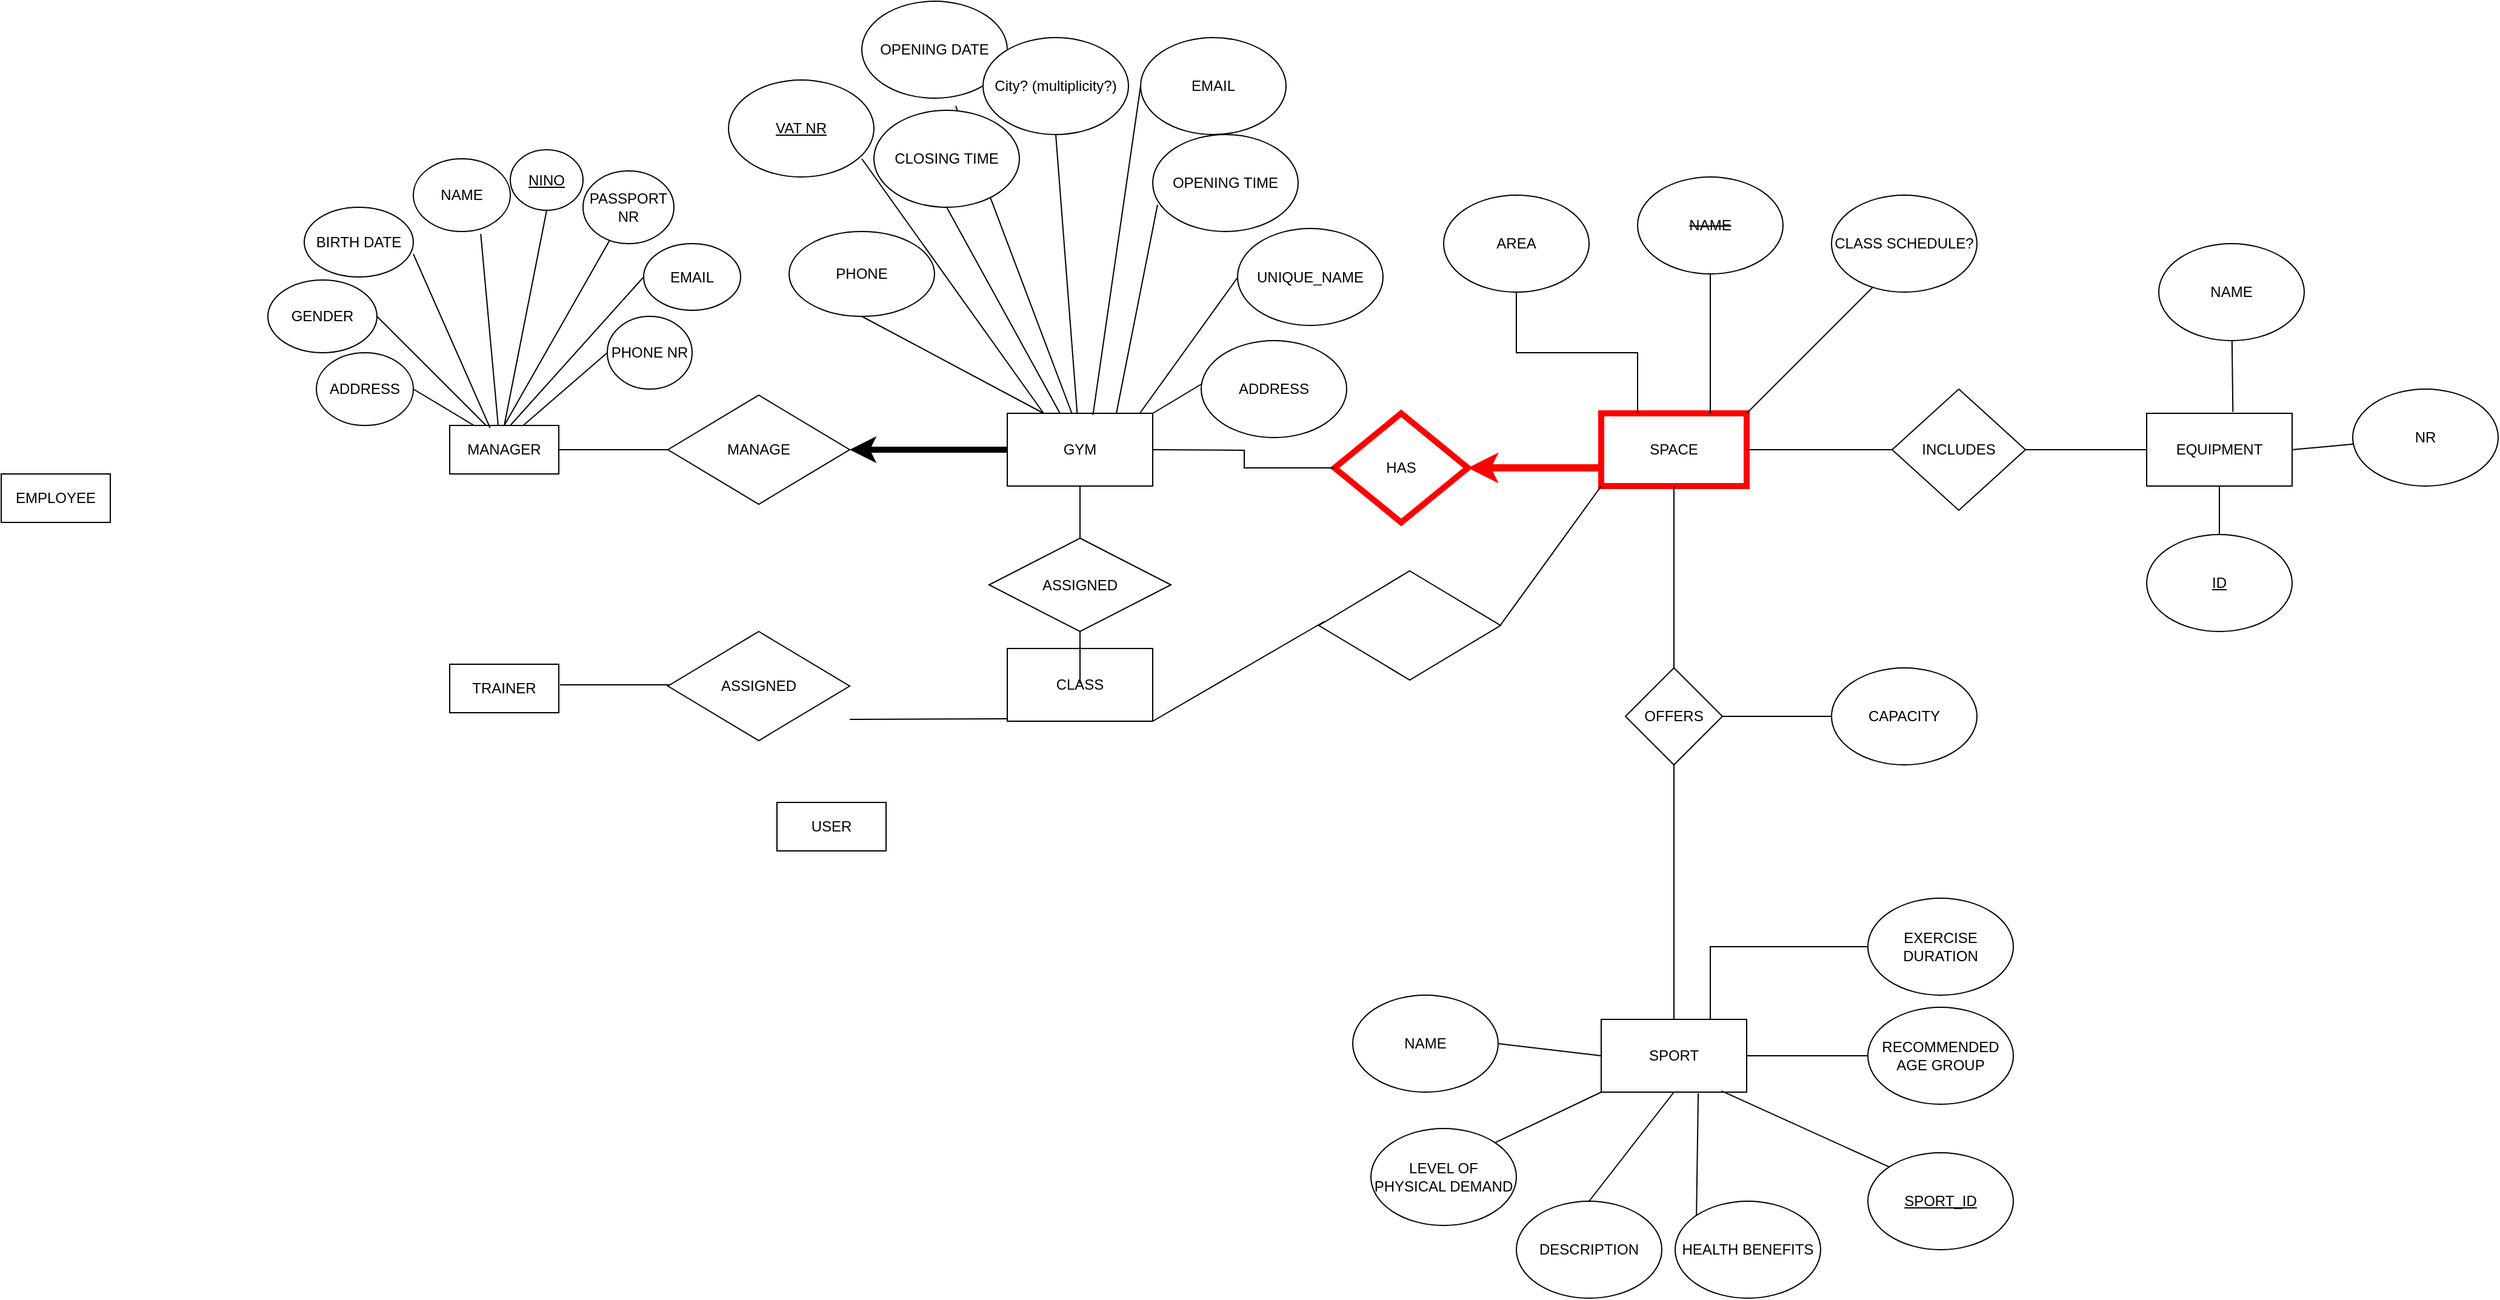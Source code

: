 <mxfile version="15.5.4" type="github">
  <diagram id="hdg2vdtkORWnQn_9mXNy" name="Page-1">
    <mxGraphModel dx="2390" dy="1871" grid="1" gridSize="10" guides="1" tooltips="1" connect="1" arrows="1" fold="1" page="1" pageScale="1" pageWidth="827" pageHeight="1169" math="0" shadow="0">
      <root>
        <mxCell id="0" />
        <mxCell id="1" parent="0" />
        <mxCell id="4TRkInArZm3En_-aM4AT-1" value="GYM" style="rounded=0;whiteSpace=wrap;html=1;hachureGap=4;pointerEvents=0;" parent="1" vertex="1">
          <mxGeometry x="570" y="190" width="120" height="60" as="geometry" />
        </mxCell>
        <mxCell id="4TRkInArZm3En_-aM4AT-2" value="MANAGE" style="rhombus;whiteSpace=wrap;html=1;hachureGap=4;pointerEvents=0;" parent="1" vertex="1">
          <mxGeometry x="290" y="175" width="150" height="90" as="geometry" />
        </mxCell>
        <mxCell id="4TRkInArZm3En_-aM4AT-4" value="" style="endArrow=none;html=1;sourcePerimeterSpacing=8;targetPerimeterSpacing=8;exitX=0;exitY=0.5;exitDx=0;exitDy=0;entryX=0.5;entryY=0;entryDx=0;entryDy=0;" parent="1" source="4TRkInArZm3En_-aM4AT-2" target="4TRkInArZm3En_-aM4AT-5" edge="1">
          <mxGeometry width="50" height="50" relative="1" as="geometry">
            <mxPoint x="370" y="220" as="sourcePoint" />
            <mxPoint x="260" y="220" as="targetPoint" />
          </mxGeometry>
        </mxCell>
        <mxCell id="4TRkInArZm3En_-aM4AT-5" value="MANAGER" style="rounded=0;whiteSpace=wrap;html=1;hachureGap=4;pointerEvents=0;direction=south;" parent="1" vertex="1">
          <mxGeometry x="110" y="200" width="90" height="40" as="geometry" />
        </mxCell>
        <mxCell id="4TRkInArZm3En_-aM4AT-6" value="&lt;u&gt;NINO&lt;/u&gt;" style="ellipse;whiteSpace=wrap;html=1;hachureGap=4;pointerEvents=0;" parent="1" vertex="1">
          <mxGeometry x="160" y="-27.5" width="60" height="50" as="geometry" />
        </mxCell>
        <mxCell id="4TRkInArZm3En_-aM4AT-10" value="PASSPORT NR" style="ellipse;whiteSpace=wrap;html=1;hachureGap=4;pointerEvents=0;" parent="1" vertex="1">
          <mxGeometry x="220" y="-10" width="75" height="60" as="geometry" />
        </mxCell>
        <mxCell id="4TRkInArZm3En_-aM4AT-11" value="EMAIL" style="ellipse;whiteSpace=wrap;html=1;hachureGap=4;pointerEvents=0;" parent="1" vertex="1">
          <mxGeometry x="270" y="50" width="80" height="55" as="geometry" />
        </mxCell>
        <mxCell id="4TRkInArZm3En_-aM4AT-13" value="NAME" style="ellipse;whiteSpace=wrap;html=1;hachureGap=4;pointerEvents=0;" parent="1" vertex="1">
          <mxGeometry x="80" y="-20" width="80" height="60" as="geometry" />
        </mxCell>
        <mxCell id="4TRkInArZm3En_-aM4AT-15" value="BIRTH DATE" style="ellipse;whiteSpace=wrap;html=1;hachureGap=4;pointerEvents=0;" parent="1" vertex="1">
          <mxGeometry x="-10" y="20" width="90" height="57.5" as="geometry" />
        </mxCell>
        <mxCell id="4TRkInArZm3En_-aM4AT-17" value="GENDER" style="ellipse;whiteSpace=wrap;html=1;hachureGap=4;pointerEvents=0;" parent="1" vertex="1">
          <mxGeometry x="-40" y="80" width="90" height="60" as="geometry" />
        </mxCell>
        <mxCell id="4TRkInArZm3En_-aM4AT-19" value="ADDRESS" style="ellipse;whiteSpace=wrap;html=1;hachureGap=4;pointerEvents=0;" parent="1" vertex="1">
          <mxGeometry y="140" width="80" height="60" as="geometry" />
        </mxCell>
        <mxCell id="4TRkInArZm3En_-aM4AT-23" value="PHONE NR" style="ellipse;whiteSpace=wrap;html=1;hachureGap=4;pointerEvents=0;" parent="1" vertex="1">
          <mxGeometry x="240" y="110" width="70" height="60" as="geometry" />
        </mxCell>
        <mxCell id="4TRkInArZm3En_-aM4AT-25" value="" style="endArrow=none;html=1;startSize=14;endSize=14;sourcePerimeterSpacing=8;targetPerimeterSpacing=8;exitX=1;exitY=0;exitDx=0;exitDy=0;entryX=0.5;entryY=0;entryDx=0;entryDy=0;" parent="1" source="4TRkInArZm3En_-aM4AT-1" target="4TRkInArZm3En_-aM4AT-26" edge="1">
          <mxGeometry width="50" height="50" relative="1" as="geometry">
            <mxPoint x="380" y="410" as="sourcePoint" />
            <mxPoint x="300" y="470" as="targetPoint" />
          </mxGeometry>
        </mxCell>
        <mxCell id="4TRkInArZm3En_-aM4AT-26" value="ADDRESS" style="ellipse;whiteSpace=wrap;html=1;hachureGap=4;pointerEvents=0;" parent="1" vertex="1">
          <mxGeometry x="730" y="130" width="120" height="80" as="geometry" />
        </mxCell>
        <mxCell id="4TRkInArZm3En_-aM4AT-29" value="&lt;u&gt;VAT NR&lt;/u&gt;" style="ellipse;whiteSpace=wrap;html=1;hachureGap=4;pointerEvents=0;" parent="1" vertex="1">
          <mxGeometry x="340" y="-85" width="120" height="80" as="geometry" />
        </mxCell>
        <mxCell id="4TRkInArZm3En_-aM4AT-30" value="UNIQUE_NAME" style="ellipse;whiteSpace=wrap;html=1;hachureGap=4;pointerEvents=0;" parent="1" vertex="1">
          <mxGeometry x="760" y="37.5" width="120" height="80" as="geometry" />
        </mxCell>
        <mxCell id="4TRkInArZm3En_-aM4AT-31" value="OPENING DATE" style="ellipse;whiteSpace=wrap;html=1;hachureGap=4;pointerEvents=0;" parent="1" vertex="1">
          <mxGeometry x="450" y="-150" width="120" height="80" as="geometry" />
        </mxCell>
        <mxCell id="4TRkInArZm3En_-aM4AT-32" value="PHONE" style="ellipse;whiteSpace=wrap;html=1;hachureGap=4;pointerEvents=0;" parent="1" vertex="1">
          <mxGeometry x="390" y="40" width="120" height="70" as="geometry" />
        </mxCell>
        <mxCell id="4TRkInArZm3En_-aM4AT-33" value="EMAIL" style="ellipse;whiteSpace=wrap;html=1;hachureGap=4;pointerEvents=0;" parent="1" vertex="1">
          <mxGeometry x="680" y="-120" width="120" height="80" as="geometry" />
        </mxCell>
        <mxCell id="4TRkInArZm3En_-aM4AT-34" value="OPENING TIME" style="ellipse;whiteSpace=wrap;html=1;hachureGap=4;pointerEvents=0;" parent="1" vertex="1">
          <mxGeometry x="690" y="-40" width="120" height="80" as="geometry" />
        </mxCell>
        <mxCell id="4TRkInArZm3En_-aM4AT-35" value="" style="endArrow=none;html=1;startSize=14;endSize=14;sourcePerimeterSpacing=8;targetPerimeterSpacing=8;exitX=0.25;exitY=0;exitDx=0;exitDy=0;" parent="1" source="4TRkInArZm3En_-aM4AT-1" edge="1">
          <mxGeometry width="50" height="50" relative="1" as="geometry">
            <mxPoint x="390" y="310" as="sourcePoint" />
            <mxPoint x="450" y="-20" as="targetPoint" />
          </mxGeometry>
        </mxCell>
        <mxCell id="4TRkInArZm3En_-aM4AT-36" value="" style="endArrow=none;html=1;startSize=14;endSize=14;sourcePerimeterSpacing=8;targetPerimeterSpacing=8;exitX=0.911;exitY=0;exitDx=0;exitDy=0;exitPerimeter=0;" parent="1" source="4TRkInArZm3En_-aM4AT-1" edge="1">
          <mxGeometry width="50" height="50" relative="1" as="geometry">
            <mxPoint x="390" y="310" as="sourcePoint" />
            <mxPoint x="760" y="78" as="targetPoint" />
          </mxGeometry>
        </mxCell>
        <mxCell id="4TRkInArZm3En_-aM4AT-37" value="" style="endArrow=none;html=1;startSize=14;endSize=14;sourcePerimeterSpacing=8;targetPerimeterSpacing=8;entryX=0.033;entryY=0.725;entryDx=0;entryDy=0;entryPerimeter=0;" parent="1" target="4TRkInArZm3En_-aM4AT-34" edge="1">
          <mxGeometry width="50" height="50" relative="1" as="geometry">
            <mxPoint x="660" y="190" as="sourcePoint" />
            <mxPoint x="710" y="70" as="targetPoint" />
          </mxGeometry>
        </mxCell>
        <mxCell id="4TRkInArZm3En_-aM4AT-38" value="" style="endArrow=none;html=1;startSize=14;endSize=14;sourcePerimeterSpacing=8;targetPerimeterSpacing=8;exitX=0.444;exitY=0;exitDx=0;exitDy=0;exitPerimeter=0;" parent="1" source="4TRkInArZm3En_-aM4AT-1" target="4TRkInArZm3En_-aM4AT-31" edge="1">
          <mxGeometry width="50" height="50" relative="1" as="geometry">
            <mxPoint x="390" y="310" as="sourcePoint" />
            <mxPoint x="550" y="-70" as="targetPoint" />
          </mxGeometry>
        </mxCell>
        <mxCell id="4TRkInArZm3En_-aM4AT-39" value="" style="endArrow=none;html=1;startSize=14;endSize=14;sourcePerimeterSpacing=8;targetPerimeterSpacing=8;exitX=0.25;exitY=0;exitDx=0;exitDy=0;entryX=0.5;entryY=1;entryDx=0;entryDy=0;" parent="1" source="4TRkInArZm3En_-aM4AT-1" target="4TRkInArZm3En_-aM4AT-32" edge="1">
          <mxGeometry width="50" height="50" relative="1" as="geometry">
            <mxPoint x="390" y="310" as="sourcePoint" />
            <mxPoint x="440" y="260" as="targetPoint" />
          </mxGeometry>
        </mxCell>
        <mxCell id="4TRkInArZm3En_-aM4AT-41" value="" style="endArrow=none;html=1;startSize=14;endSize=14;sourcePerimeterSpacing=8;targetPerimeterSpacing=8;entryX=0;entryY=0.5;entryDx=0;entryDy=0;exitX=0.589;exitY=0.022;exitDx=0;exitDy=0;exitPerimeter=0;" parent="1" source="4TRkInArZm3En_-aM4AT-1" target="4TRkInArZm3En_-aM4AT-33" edge="1">
          <mxGeometry width="50" height="50" relative="1" as="geometry">
            <mxPoint x="390" y="310" as="sourcePoint" />
            <mxPoint x="440" y="260" as="targetPoint" />
          </mxGeometry>
        </mxCell>
        <mxCell id="4TRkInArZm3En_-aM4AT-42" value="SPORT" style="rounded=0;whiteSpace=wrap;html=1;hachureGap=4;pointerEvents=0;" parent="1" vertex="1">
          <mxGeometry x="1060" y="690" width="120" height="60" as="geometry" />
        </mxCell>
        <mxCell id="4TRkInArZm3En_-aM4AT-43" value="NAME" style="ellipse;whiteSpace=wrap;html=1;hachureGap=4;pointerEvents=0;" parent="1" vertex="1">
          <mxGeometry x="855" y="670" width="120" height="80" as="geometry" />
        </mxCell>
        <mxCell id="4TRkInArZm3En_-aM4AT-44" value="DESCRIPTION" style="ellipse;whiteSpace=wrap;html=1;hachureGap=4;pointerEvents=0;" parent="1" vertex="1">
          <mxGeometry x="990" y="840" width="120" height="80" as="geometry" />
        </mxCell>
        <mxCell id="4TRkInArZm3En_-aM4AT-45" value="HEALTH BENEFITS" style="ellipse;whiteSpace=wrap;html=1;hachureGap=4;pointerEvents=0;" parent="1" vertex="1">
          <mxGeometry x="1121" y="840" width="120" height="80" as="geometry" />
        </mxCell>
        <mxCell id="4TRkInArZm3En_-aM4AT-46" value="RECOMMENDED AGE GROUP" style="ellipse;whiteSpace=wrap;html=1;hachureGap=4;pointerEvents=0;" parent="1" vertex="1">
          <mxGeometry x="1280" y="680" width="120" height="80" as="geometry" />
        </mxCell>
        <mxCell id="4TRkInArZm3En_-aM4AT-47" value="EXERCISE DURATION" style="ellipse;whiteSpace=wrap;html=1;hachureGap=4;pointerEvents=0;" parent="1" vertex="1">
          <mxGeometry x="1280" y="590" width="120" height="80" as="geometry" />
        </mxCell>
        <mxCell id="4TRkInArZm3En_-aM4AT-48" value="LEVEL OF PHYSICAL DEMAND" style="ellipse;whiteSpace=wrap;html=1;hachureGap=4;pointerEvents=0;" parent="1" vertex="1">
          <mxGeometry x="870" y="780" width="120" height="80" as="geometry" />
        </mxCell>
        <mxCell id="4TRkInArZm3En_-aM4AT-50" value="" style="endArrow=none;html=1;startSize=14;endSize=14;sourcePerimeterSpacing=8;targetPerimeterSpacing=8;exitX=1;exitY=0.5;exitDx=0;exitDy=0;entryX=0;entryY=0.5;entryDx=0;entryDy=0;" parent="1" source="4TRkInArZm3En_-aM4AT-43" target="4TRkInArZm3En_-aM4AT-42" edge="1">
          <mxGeometry width="50" height="50" relative="1" as="geometry">
            <mxPoint x="390" y="690" as="sourcePoint" />
            <mxPoint x="440" y="640" as="targetPoint" />
          </mxGeometry>
        </mxCell>
        <mxCell id="4TRkInArZm3En_-aM4AT-51" value="" style="endArrow=none;html=1;startSize=14;endSize=14;sourcePerimeterSpacing=8;targetPerimeterSpacing=8;exitX=1;exitY=0;exitDx=0;exitDy=0;entryX=0;entryY=1;entryDx=0;entryDy=0;" parent="1" source="4TRkInArZm3En_-aM4AT-48" target="4TRkInArZm3En_-aM4AT-42" edge="1">
          <mxGeometry width="50" height="50" relative="1" as="geometry">
            <mxPoint x="390" y="690" as="sourcePoint" />
            <mxPoint x="440" y="640" as="targetPoint" />
          </mxGeometry>
        </mxCell>
        <mxCell id="4TRkInArZm3En_-aM4AT-52" value="" style="endArrow=none;html=1;startSize=14;endSize=14;sourcePerimeterSpacing=8;targetPerimeterSpacing=8;exitX=0.5;exitY=0;exitDx=0;exitDy=0;entryX=0.5;entryY=1;entryDx=0;entryDy=0;" parent="1" source="4TRkInArZm3En_-aM4AT-44" target="4TRkInArZm3En_-aM4AT-42" edge="1">
          <mxGeometry width="50" height="50" relative="1" as="geometry">
            <mxPoint x="400" y="890" as="sourcePoint" />
            <mxPoint x="450" y="840" as="targetPoint" />
          </mxGeometry>
        </mxCell>
        <mxCell id="4TRkInArZm3En_-aM4AT-53" value="" style="endArrow=none;html=1;startSize=14;endSize=14;sourcePerimeterSpacing=8;targetPerimeterSpacing=8;entryX=0;entryY=0;entryDx=0;entryDy=0;exitX=0.667;exitY=1.017;exitDx=0;exitDy=0;exitPerimeter=0;" parent="1" source="4TRkInArZm3En_-aM4AT-42" target="4TRkInArZm3En_-aM4AT-45" edge="1">
          <mxGeometry width="50" height="50" relative="1" as="geometry">
            <mxPoint x="430" y="720" as="sourcePoint" />
            <mxPoint x="440" y="640" as="targetPoint" />
          </mxGeometry>
        </mxCell>
        <mxCell id="4TRkInArZm3En_-aM4AT-54" value="" style="endArrow=none;html=1;startSize=14;endSize=14;sourcePerimeterSpacing=8;targetPerimeterSpacing=8;entryX=1;entryY=0.5;entryDx=0;entryDy=0;exitX=0;exitY=0.5;exitDx=0;exitDy=0;" parent="1" source="4TRkInArZm3En_-aM4AT-46" target="4TRkInArZm3En_-aM4AT-42" edge="1">
          <mxGeometry width="50" height="50" relative="1" as="geometry">
            <mxPoint x="390" y="690" as="sourcePoint" />
            <mxPoint x="440" y="640" as="targetPoint" />
          </mxGeometry>
        </mxCell>
        <mxCell id="TNOlmFblQoI8VBXt5ZoZ-1" value="City? (multiplicity?)" style="ellipse;whiteSpace=wrap;html=1;" parent="1" vertex="1">
          <mxGeometry x="550" y="-120" width="120" height="80" as="geometry" />
        </mxCell>
        <mxCell id="TNOlmFblQoI8VBXt5ZoZ-2" value="" style="endArrow=none;html=1;entryX=0.5;entryY=1;entryDx=0;entryDy=0;" parent="1" source="4TRkInArZm3En_-aM4AT-1" target="TNOlmFblQoI8VBXt5ZoZ-1" edge="1">
          <mxGeometry width="50" height="50" relative="1" as="geometry">
            <mxPoint x="630" y="180" as="sourcePoint" />
            <mxPoint x="840" y="290" as="targetPoint" />
          </mxGeometry>
        </mxCell>
        <mxCell id="TNOlmFblQoI8VBXt5ZoZ-3" value="CLOSING TIME" style="ellipse;whiteSpace=wrap;html=1;" parent="1" vertex="1">
          <mxGeometry x="460" y="-60" width="120" height="80" as="geometry" />
        </mxCell>
        <mxCell id="TNOlmFblQoI8VBXt5ZoZ-4" value="" style="endArrow=none;html=1;exitX=0.5;exitY=1;exitDx=0;exitDy=0;" parent="1" source="TNOlmFblQoI8VBXt5ZoZ-3" target="4TRkInArZm3En_-aM4AT-1" edge="1">
          <mxGeometry width="50" height="50" relative="1" as="geometry">
            <mxPoint x="710" y="340" as="sourcePoint" />
            <mxPoint x="760" y="290" as="targetPoint" />
          </mxGeometry>
        </mxCell>
        <mxCell id="TNOlmFblQoI8VBXt5ZoZ-7" value="SPACE" style="rounded=0;whiteSpace=wrap;html=1;strokeWidth=5;strokeColor=#FF0000;" parent="1" vertex="1">
          <mxGeometry x="1060" y="190" width="120" height="60" as="geometry" />
        </mxCell>
        <mxCell id="TNOlmFblQoI8VBXt5ZoZ-8" value="&lt;strike&gt;NAME&lt;/strike&gt;" style="ellipse;whiteSpace=wrap;html=1;" parent="1" vertex="1">
          <mxGeometry x="1090" y="-5" width="120" height="80" as="geometry" />
        </mxCell>
        <mxCell id="TNOlmFblQoI8VBXt5ZoZ-10" value="" style="endArrow=none;html=1;exitX=0.75;exitY=0;exitDx=0;exitDy=0;" parent="1" source="TNOlmFblQoI8VBXt5ZoZ-7" target="TNOlmFblQoI8VBXt5ZoZ-8" edge="1">
          <mxGeometry width="50" height="50" relative="1" as="geometry">
            <mxPoint x="1130" y="490" as="sourcePoint" />
            <mxPoint x="1180" y="440" as="targetPoint" />
          </mxGeometry>
        </mxCell>
        <mxCell id="TNOlmFblQoI8VBXt5ZoZ-13" value="HAS" style="rhombus;whiteSpace=wrap;html=1;strokeWidth=5;strokeColor=#FF0000;" parent="1" vertex="1">
          <mxGeometry x="840" y="190" width="110" height="90" as="geometry" />
        </mxCell>
        <mxCell id="TNOlmFblQoI8VBXt5ZoZ-29" value="" style="endArrow=none;html=1;fillColor=#000000;exitX=0.5;exitY=0;exitDx=0;exitDy=0;entryX=0.5;entryY=1;entryDx=0;entryDy=0;" parent="1" source="TNOlmFblQoI8VBXt5ZoZ-30" target="TNOlmFblQoI8VBXt5ZoZ-7" edge="1">
          <mxGeometry width="50" height="50" relative="1" as="geometry">
            <mxPoint x="1070" y="590" as="sourcePoint" />
            <mxPoint x="1060" y="320" as="targetPoint" />
          </mxGeometry>
        </mxCell>
        <mxCell id="TNOlmFblQoI8VBXt5ZoZ-30" value="OFFERS" style="rhombus;whiteSpace=wrap;html=1;" parent="1" vertex="1">
          <mxGeometry x="1080" y="400" width="80" height="80" as="geometry" />
        </mxCell>
        <mxCell id="TNOlmFblQoI8VBXt5ZoZ-31" value="CAPACITY" style="ellipse;whiteSpace=wrap;html=1;" parent="1" vertex="1">
          <mxGeometry x="1250" y="400" width="120" height="80" as="geometry" />
        </mxCell>
        <mxCell id="TNOlmFblQoI8VBXt5ZoZ-32" value="" style="endArrow=none;html=1;fillColor=#000000;exitX=1;exitY=0.5;exitDx=0;exitDy=0;entryX=0;entryY=0.5;entryDx=0;entryDy=0;" parent="1" source="TNOlmFblQoI8VBXt5ZoZ-30" target="TNOlmFblQoI8VBXt5ZoZ-31" edge="1">
          <mxGeometry width="50" height="50" relative="1" as="geometry">
            <mxPoint x="770" y="560" as="sourcePoint" />
            <mxPoint x="820" y="510" as="targetPoint" />
          </mxGeometry>
        </mxCell>
        <mxCell id="TNOlmFblQoI8VBXt5ZoZ-34" value="" style="endArrow=none;html=1;fillColor=#000000;entryX=0.5;entryY=0;entryDx=0;entryDy=0;exitX=0.5;exitY=1;exitDx=0;exitDy=0;" parent="1" source="TNOlmFblQoI8VBXt5ZoZ-30" target="4TRkInArZm3En_-aM4AT-42" edge="1">
          <mxGeometry width="50" height="50" relative="1" as="geometry">
            <mxPoint x="1380" y="260" as="sourcePoint" />
            <mxPoint x="820" y="510" as="targetPoint" />
          </mxGeometry>
        </mxCell>
        <mxCell id="TNOlmFblQoI8VBXt5ZoZ-56" value="EQUIPMENT" style="rounded=0;whiteSpace=wrap;html=1;" parent="1" vertex="1">
          <mxGeometry x="1510" y="190" width="120" height="60" as="geometry" />
        </mxCell>
        <mxCell id="TNOlmFblQoI8VBXt5ZoZ-57" value="INCLUDES" style="rhombus;whiteSpace=wrap;html=1;" parent="1" vertex="1">
          <mxGeometry x="1300" y="170" width="110" height="100" as="geometry" />
        </mxCell>
        <mxCell id="TNOlmFblQoI8VBXt5ZoZ-58" value="" style="endArrow=none;html=1;fillColor=#000000;entryX=1;entryY=0.5;entryDx=0;entryDy=0;exitX=0;exitY=0.5;exitDx=0;exitDy=0;" parent="1" source="TNOlmFblQoI8VBXt5ZoZ-57" target="TNOlmFblQoI8VBXt5ZoZ-7" edge="1">
          <mxGeometry width="50" height="50" relative="1" as="geometry">
            <mxPoint x="840" y="510" as="sourcePoint" />
            <mxPoint x="890" y="460" as="targetPoint" />
          </mxGeometry>
        </mxCell>
        <mxCell id="TNOlmFblQoI8VBXt5ZoZ-59" value="" style="endArrow=none;html=1;fillColor=#000000;exitX=1;exitY=0.5;exitDx=0;exitDy=0;entryX=0;entryY=0.5;entryDx=0;entryDy=0;" parent="1" source="TNOlmFblQoI8VBXt5ZoZ-57" target="TNOlmFblQoI8VBXt5ZoZ-56" edge="1">
          <mxGeometry width="50" height="50" relative="1" as="geometry">
            <mxPoint x="840" y="510" as="sourcePoint" />
            <mxPoint x="890" y="460" as="targetPoint" />
          </mxGeometry>
        </mxCell>
        <mxCell id="TNOlmFblQoI8VBXt5ZoZ-60" value="NAME" style="ellipse;whiteSpace=wrap;html=1;" parent="1" vertex="1">
          <mxGeometry x="1520" y="50" width="120" height="80" as="geometry" />
        </mxCell>
        <mxCell id="TNOlmFblQoI8VBXt5ZoZ-61" value="NR" style="ellipse;whiteSpace=wrap;html=1;" parent="1" vertex="1">
          <mxGeometry x="1680" y="170" width="120" height="80" as="geometry" />
        </mxCell>
        <mxCell id="TNOlmFblQoI8VBXt5ZoZ-64" value="" style="endArrow=none;html=1;fillColor=#000000;exitX=0.593;exitY=-0.019;exitDx=0;exitDy=0;exitPerimeter=0;" parent="1" source="TNOlmFblQoI8VBXt5ZoZ-56" target="TNOlmFblQoI8VBXt5ZoZ-60" edge="1">
          <mxGeometry width="50" height="50" relative="1" as="geometry">
            <mxPoint x="930" y="510" as="sourcePoint" />
            <mxPoint x="980" y="460" as="targetPoint" />
          </mxGeometry>
        </mxCell>
        <mxCell id="TNOlmFblQoI8VBXt5ZoZ-65" value="" style="endArrow=none;html=1;fillColor=#000000;exitX=1;exitY=0.5;exitDx=0;exitDy=0;" parent="1" source="TNOlmFblQoI8VBXt5ZoZ-56" target="TNOlmFblQoI8VBXt5ZoZ-61" edge="1">
          <mxGeometry width="50" height="50" relative="1" as="geometry">
            <mxPoint x="930" y="510" as="sourcePoint" />
            <mxPoint x="980" y="460" as="targetPoint" />
          </mxGeometry>
        </mxCell>
        <mxCell id="zpkmHXnzWcy7r22Rmnru-4" value="" style="endArrow=none;html=1;rounded=0;edgeStyle=orthogonalEdgeStyle;entryX=0;entryY=0.5;entryDx=0;entryDy=0;" parent="1" target="TNOlmFblQoI8VBXt5ZoZ-13" edge="1">
          <mxGeometry relative="1" as="geometry">
            <mxPoint x="690" y="220" as="sourcePoint" />
            <mxPoint x="710" y="290" as="targetPoint" />
          </mxGeometry>
        </mxCell>
        <mxCell id="zpkmHXnzWcy7r22Rmnru-5" value="AREA" style="ellipse;whiteSpace=wrap;html=1;" parent="1" vertex="1">
          <mxGeometry x="930" y="10" width="120" height="80" as="geometry" />
        </mxCell>
        <mxCell id="zpkmHXnzWcy7r22Rmnru-7" value="" style="endArrow=none;html=1;rounded=0;edgeStyle=orthogonalEdgeStyle;exitX=0.5;exitY=1;exitDx=0;exitDy=0;entryX=0.25;entryY=0;entryDx=0;entryDy=0;" parent="1" source="zpkmHXnzWcy7r22Rmnru-5" target="TNOlmFblQoI8VBXt5ZoZ-7" edge="1">
          <mxGeometry relative="1" as="geometry">
            <mxPoint x="1240" y="190" as="sourcePoint" />
            <mxPoint x="1400" y="190" as="targetPoint" />
          </mxGeometry>
        </mxCell>
        <mxCell id="zpkmHXnzWcy7r22Rmnru-8" value="&lt;u&gt;ID&lt;/u&gt;" style="ellipse;whiteSpace=wrap;html=1;" parent="1" vertex="1">
          <mxGeometry x="1510" y="290" width="120" height="80" as="geometry" />
        </mxCell>
        <mxCell id="zpkmHXnzWcy7r22Rmnru-9" value="" style="endArrow=none;html=1;rounded=0;edgeStyle=orthogonalEdgeStyle;exitX=0.5;exitY=1;exitDx=0;exitDy=0;" parent="1" source="TNOlmFblQoI8VBXt5ZoZ-56" target="zpkmHXnzWcy7r22Rmnru-8" edge="1">
          <mxGeometry relative="1" as="geometry">
            <mxPoint x="1240" y="290" as="sourcePoint" />
            <mxPoint x="1400" y="290" as="targetPoint" />
          </mxGeometry>
        </mxCell>
        <mxCell id="zpkmHXnzWcy7r22Rmnru-12" value="" style="endArrow=none;html=1;rounded=0;edgeStyle=orthogonalEdgeStyle;exitX=0.75;exitY=0;exitDx=0;exitDy=0;entryX=0;entryY=0.5;entryDx=0;entryDy=0;" parent="1" source="4TRkInArZm3En_-aM4AT-42" target="4TRkInArZm3En_-aM4AT-47" edge="1">
          <mxGeometry relative="1" as="geometry">
            <mxPoint x="830" y="490" as="sourcePoint" />
            <mxPoint x="990" y="490" as="targetPoint" />
          </mxGeometry>
        </mxCell>
        <mxCell id="eBdyAH_MPgxRvwM_sHwe-2" value="" style="edgeStyle=segmentEdgeStyle;endArrow=classic;html=1;rounded=0;entryX=1;entryY=0.5;entryDx=0;entryDy=0;exitX=0;exitY=0.75;exitDx=0;exitDy=0;strokeColor=#FF0000;strokeWidth=6;" parent="1" source="TNOlmFblQoI8VBXt5ZoZ-7" target="TNOlmFblQoI8VBXt5ZoZ-13" edge="1">
          <mxGeometry width="50" height="50" relative="1" as="geometry">
            <mxPoint x="890" y="430" as="sourcePoint" />
            <mxPoint x="940" y="380" as="targetPoint" />
          </mxGeometry>
        </mxCell>
        <mxCell id="eBdyAH_MPgxRvwM_sHwe-4" value="" style="edgeStyle=segmentEdgeStyle;endArrow=classic;html=1;rounded=0;entryX=1;entryY=0.5;entryDx=0;entryDy=0;exitX=0;exitY=0.5;exitDx=0;exitDy=0;strokeColor=#000000;strokeWidth=5;" parent="1" source="4TRkInArZm3En_-aM4AT-1" target="4TRkInArZm3En_-aM4AT-2" edge="1">
          <mxGeometry width="50" height="50" relative="1" as="geometry">
            <mxPoint x="550" y="219.41" as="sourcePoint" />
            <mxPoint x="440" y="219.41" as="targetPoint" />
          </mxGeometry>
        </mxCell>
        <mxCell id="eBdyAH_MPgxRvwM_sHwe-5" value="&lt;u&gt;SPORT_ID&lt;/u&gt;" style="ellipse;whiteSpace=wrap;html=1;hachureGap=4;pointerEvents=0;" parent="1" vertex="1">
          <mxGeometry x="1280" y="800" width="120" height="80" as="geometry" />
        </mxCell>
        <mxCell id="eBdyAH_MPgxRvwM_sHwe-6" value="" style="endArrow=none;html=1;startSize=14;endSize=14;sourcePerimeterSpacing=8;targetPerimeterSpacing=8;entryX=0;entryY=0;entryDx=0;entryDy=0;exitX=0.828;exitY=0.985;exitDx=0;exitDy=0;exitPerimeter=0;" parent="1" source="4TRkInArZm3En_-aM4AT-42" target="eBdyAH_MPgxRvwM_sHwe-5" edge="1">
          <mxGeometry width="50" height="50" relative="1" as="geometry">
            <mxPoint x="1150.04" y="761.02" as="sourcePoint" />
            <mxPoint x="1148.574" y="861.716" as="targetPoint" />
          </mxGeometry>
        </mxCell>
        <mxCell id="eBdyAH_MPgxRvwM_sHwe-7" value="" style="endArrow=none;html=1;exitX=1;exitY=0;exitDx=0;exitDy=0;" parent="1" source="TNOlmFblQoI8VBXt5ZoZ-7" edge="1">
          <mxGeometry width="50" height="50" relative="1" as="geometry">
            <mxPoint x="1160" y="200" as="sourcePoint" />
            <mxPoint x="1290" y="80" as="targetPoint" />
          </mxGeometry>
        </mxCell>
        <mxCell id="eBdyAH_MPgxRvwM_sHwe-8" value="CLASS SCHEDULE?" style="ellipse;whiteSpace=wrap;html=1;" parent="1" vertex="1">
          <mxGeometry x="1250" y="10" width="120" height="80" as="geometry" />
        </mxCell>
        <mxCell id="tNda1Z0GmUHyKusS0e5Z-8" value="" style="endArrow=none;html=1;rounded=0;exitX=0;exitY=0.5;exitDx=0;exitDy=0;entryX=0.5;entryY=1;entryDx=0;entryDy=0;" edge="1" parent="1" source="4TRkInArZm3En_-aM4AT-5" target="4TRkInArZm3En_-aM4AT-6">
          <mxGeometry width="50" height="50" relative="1" as="geometry">
            <mxPoint x="120" y="70" as="sourcePoint" />
            <mxPoint x="170" y="20" as="targetPoint" />
          </mxGeometry>
        </mxCell>
        <mxCell id="tNda1Z0GmUHyKusS0e5Z-9" value="" style="endArrow=none;html=1;rounded=0;exitX=0;exitY=0.5;exitDx=0;exitDy=0;" edge="1" parent="1" source="4TRkInArZm3En_-aM4AT-5" target="4TRkInArZm3En_-aM4AT-10">
          <mxGeometry width="50" height="50" relative="1" as="geometry">
            <mxPoint x="165" y="210" as="sourcePoint" />
            <mxPoint x="200" y="32.5" as="targetPoint" />
          </mxGeometry>
        </mxCell>
        <mxCell id="tNda1Z0GmUHyKusS0e5Z-10" value="" style="endArrow=none;html=1;rounded=0;entryX=0;entryY=0.5;entryDx=0;entryDy=0;" edge="1" parent="1" target="4TRkInArZm3En_-aM4AT-11">
          <mxGeometry width="50" height="50" relative="1" as="geometry">
            <mxPoint x="160" y="200" as="sourcePoint" />
            <mxPoint x="252.017" y="57.323" as="targetPoint" />
          </mxGeometry>
        </mxCell>
        <mxCell id="tNda1Z0GmUHyKusS0e5Z-11" value="" style="endArrow=none;html=1;rounded=0;entryX=0;entryY=0.5;entryDx=0;entryDy=0;exitX=-0.008;exitY=0.321;exitDx=0;exitDy=0;exitPerimeter=0;" edge="1" parent="1" source="4TRkInArZm3En_-aM4AT-5" target="4TRkInArZm3En_-aM4AT-23">
          <mxGeometry width="50" height="50" relative="1" as="geometry">
            <mxPoint x="170" y="210" as="sourcePoint" />
            <mxPoint x="280" y="87.5" as="targetPoint" />
          </mxGeometry>
        </mxCell>
        <mxCell id="tNda1Z0GmUHyKusS0e5Z-12" value="" style="endArrow=none;html=1;rounded=0;entryX=0.695;entryY=1.032;entryDx=0;entryDy=0;entryPerimeter=0;" edge="1" parent="1" target="4TRkInArZm3En_-aM4AT-13">
          <mxGeometry width="50" height="50" relative="1" as="geometry">
            <mxPoint x="150" y="200" as="sourcePoint" />
            <mxPoint x="200" y="32.5" as="targetPoint" />
          </mxGeometry>
        </mxCell>
        <mxCell id="tNda1Z0GmUHyKusS0e5Z-13" value="" style="endArrow=none;html=1;rounded=0;entryX=1;entryY=0.671;entryDx=0;entryDy=0;entryPerimeter=0;exitX=0.048;exitY=0.63;exitDx=0;exitDy=0;exitPerimeter=0;" edge="1" parent="1" source="4TRkInArZm3En_-aM4AT-5" target="4TRkInArZm3En_-aM4AT-15">
          <mxGeometry width="50" height="50" relative="1" as="geometry">
            <mxPoint x="94.4" y="198.08" as="sourcePoint" />
            <mxPoint x="80.0" y="40.0" as="targetPoint" />
          </mxGeometry>
        </mxCell>
        <mxCell id="tNda1Z0GmUHyKusS0e5Z-14" value="" style="endArrow=none;html=1;rounded=0;entryX=1;entryY=0.5;entryDx=0;entryDy=0;" edge="1" parent="1" target="4TRkInArZm3En_-aM4AT-17">
          <mxGeometry width="50" height="50" relative="1" as="geometry">
            <mxPoint x="140" y="200" as="sourcePoint" />
            <mxPoint x="90" y="68.582" as="targetPoint" />
          </mxGeometry>
        </mxCell>
        <mxCell id="tNda1Z0GmUHyKusS0e5Z-15" value="" style="endArrow=none;html=1;rounded=0;entryX=1;entryY=0.5;entryDx=0;entryDy=0;" edge="1" parent="1" target="4TRkInArZm3En_-aM4AT-19">
          <mxGeometry width="50" height="50" relative="1" as="geometry">
            <mxPoint x="130" y="200" as="sourcePoint" />
            <mxPoint x="60" y="120" as="targetPoint" />
          </mxGeometry>
        </mxCell>
        <mxCell id="tNda1Z0GmUHyKusS0e5Z-16" value="EMPLOYEE" style="rounded=0;whiteSpace=wrap;html=1;hachureGap=4;pointerEvents=0;direction=south;" vertex="1" parent="1">
          <mxGeometry x="-260" y="240" width="90" height="40" as="geometry" />
        </mxCell>
        <mxCell id="tNda1Z0GmUHyKusS0e5Z-17" value="TRAINER" style="rounded=0;whiteSpace=wrap;html=1;hachureGap=4;pointerEvents=0;direction=south;" vertex="1" parent="1">
          <mxGeometry x="110" y="397" width="90" height="40" as="geometry" />
        </mxCell>
        <mxCell id="tNda1Z0GmUHyKusS0e5Z-21" value="CLASS" style="rounded=0;whiteSpace=wrap;html=1;hachureGap=4;pointerEvents=0;" vertex="1" parent="1">
          <mxGeometry x="570" y="384" width="120" height="60" as="geometry" />
        </mxCell>
        <mxCell id="tNda1Z0GmUHyKusS0e5Z-23" value="USER" style="rounded=0;whiteSpace=wrap;html=1;hachureGap=4;pointerEvents=0;direction=south;" vertex="1" parent="1">
          <mxGeometry x="380" y="511" width="90" height="40" as="geometry" />
        </mxCell>
        <mxCell id="tNda1Z0GmUHyKusS0e5Z-24" value="ASSIGNED" style="rhombus;whiteSpace=wrap;html=1;hachureGap=4;pointerEvents=0;" vertex="1" parent="1">
          <mxGeometry x="290" y="370" width="150" height="90" as="geometry" />
        </mxCell>
        <mxCell id="tNda1Z0GmUHyKusS0e5Z-27" value="" style="endArrow=none;html=1;sourcePerimeterSpacing=8;targetPerimeterSpacing=8;exitX=0;exitY=0.5;exitDx=0;exitDy=0;entryX=0.5;entryY=0;entryDx=0;entryDy=0;" edge="1" parent="1">
          <mxGeometry width="50" height="50" relative="1" as="geometry">
            <mxPoint x="291" y="414" as="sourcePoint" />
            <mxPoint x="201" y="414" as="targetPoint" />
          </mxGeometry>
        </mxCell>
        <mxCell id="tNda1Z0GmUHyKusS0e5Z-28" value="" style="endArrow=none;html=1;sourcePerimeterSpacing=8;targetPerimeterSpacing=8;exitX=0;exitY=0.5;exitDx=0;exitDy=0;entryX=0.5;entryY=0;entryDx=0;entryDy=0;" edge="1" parent="1">
          <mxGeometry width="50" height="50" relative="1" as="geometry">
            <mxPoint x="570" y="442" as="sourcePoint" />
            <mxPoint x="440" y="442.5" as="targetPoint" />
          </mxGeometry>
        </mxCell>
        <mxCell id="tNda1Z0GmUHyKusS0e5Z-29" value="ASSIGNED" style="rhombus;whiteSpace=wrap;html=1;hachureGap=4;pointerEvents=0;" vertex="1" parent="1">
          <mxGeometry x="555" y="293" width="150" height="77" as="geometry" />
        </mxCell>
        <mxCell id="tNda1Z0GmUHyKusS0e5Z-30" value="" style="rhombus;whiteSpace=wrap;html=1;hachureGap=4;pointerEvents=0;" vertex="1" parent="1">
          <mxGeometry x="827" y="320" width="150" height="90" as="geometry" />
        </mxCell>
        <mxCell id="tNda1Z0GmUHyKusS0e5Z-31" value="" style="endArrow=none;html=1;sourcePerimeterSpacing=8;targetPerimeterSpacing=8;entryX=0.5;entryY=0;entryDx=0;entryDy=0;exitX=0;exitY=1;exitDx=0;exitDy=0;" edge="1" parent="1" source="TNOlmFblQoI8VBXt5ZoZ-7">
          <mxGeometry width="50" height="50" relative="1" as="geometry">
            <mxPoint x="1060" y="260" as="sourcePoint" />
            <mxPoint x="977" y="364.5" as="targetPoint" />
          </mxGeometry>
        </mxCell>
        <mxCell id="tNda1Z0GmUHyKusS0e5Z-32" value="" style="endArrow=none;html=1;sourcePerimeterSpacing=8;targetPerimeterSpacing=8;entryX=1;entryY=1;entryDx=0;entryDy=0;" edge="1" parent="1" target="tNda1Z0GmUHyKusS0e5Z-21">
          <mxGeometry width="50" height="50" relative="1" as="geometry">
            <mxPoint x="831.5" y="361.75" as="sourcePoint" />
            <mxPoint x="748.5" y="466.25" as="targetPoint" />
          </mxGeometry>
        </mxCell>
        <mxCell id="tNda1Z0GmUHyKusS0e5Z-34" value="" style="endArrow=none;html=1;sourcePerimeterSpacing=8;targetPerimeterSpacing=8;exitX=0.5;exitY=1;exitDx=0;exitDy=0;entryX=0.5;entryY=0;entryDx=0;entryDy=0;" edge="1" parent="1" source="4TRkInArZm3En_-aM4AT-1" target="tNda1Z0GmUHyKusS0e5Z-29">
          <mxGeometry width="50" height="50" relative="1" as="geometry">
            <mxPoint x="580" y="452" as="sourcePoint" />
            <mxPoint x="450" y="452.5" as="targetPoint" />
          </mxGeometry>
        </mxCell>
        <mxCell id="tNda1Z0GmUHyKusS0e5Z-36" value="" style="endArrow=none;html=1;sourcePerimeterSpacing=8;targetPerimeterSpacing=8;exitX=0.5;exitY=1;exitDx=0;exitDy=0;entryX=0.5;entryY=0;entryDx=0;entryDy=0;" edge="1" parent="1">
          <mxGeometry width="50" height="50" relative="1" as="geometry">
            <mxPoint x="630" y="370" as="sourcePoint" />
            <mxPoint x="630" y="413" as="targetPoint" />
            <Array as="points">
              <mxPoint x="630" y="390" />
            </Array>
          </mxGeometry>
        </mxCell>
      </root>
    </mxGraphModel>
  </diagram>
</mxfile>
